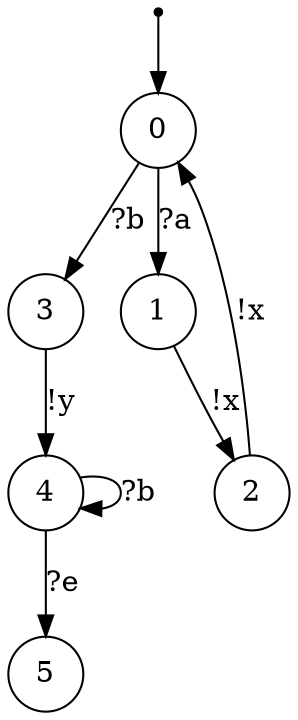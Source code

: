 digraph {
 node [shape=point] ENTRY
 node [shape=circle]
 ENTRY -> 0
0 -> 3 [label="?b"]
3 -> 4 [label="!y"]
4 -> 5 [label="?e"]
4 -> 4 [label="?b"]
0 -> 1 [label="?a"]
1 -> 2 [label="!x"]
2 -> 0 [label="!x"]
}